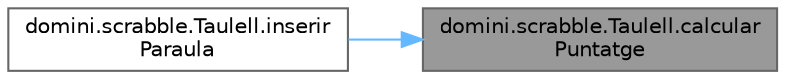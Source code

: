 digraph "domini.scrabble.Taulell.calcularPuntatge"
{
 // INTERACTIVE_SVG=YES
 // LATEX_PDF_SIZE
  bgcolor="transparent";
  edge [fontname=Helvetica,fontsize=10,labelfontname=Helvetica,labelfontsize=10];
  node [fontname=Helvetica,fontsize=10,shape=box,height=0.2,width=0.4];
  rankdir="RL";
  Node1 [id="Node000001",label="domini.scrabble.Taulell.calcular\lPuntatge",height=0.2,width=0.4,color="gray40", fillcolor="grey60", style="filled", fontcolor="black",tooltip="Mètode que calcula la puntuació que donaria col·locar una paraula en una determinada posició del taul..."];
  Node1 -> Node2 [id="edge1_Node000001_Node000002",dir="back",color="steelblue1",style="solid",tooltip=" "];
  Node2 [id="Node000002",label="domini.scrabble.Taulell.inserir\lParaula",height=0.2,width=0.4,color="grey40", fillcolor="white", style="filled",URL="$classdomini_1_1scrabble_1_1_taulell.html#ab0d90c6619b4237ae0dff2190e991843",tooltip="Insereix una paraula al Taulell."];
}
